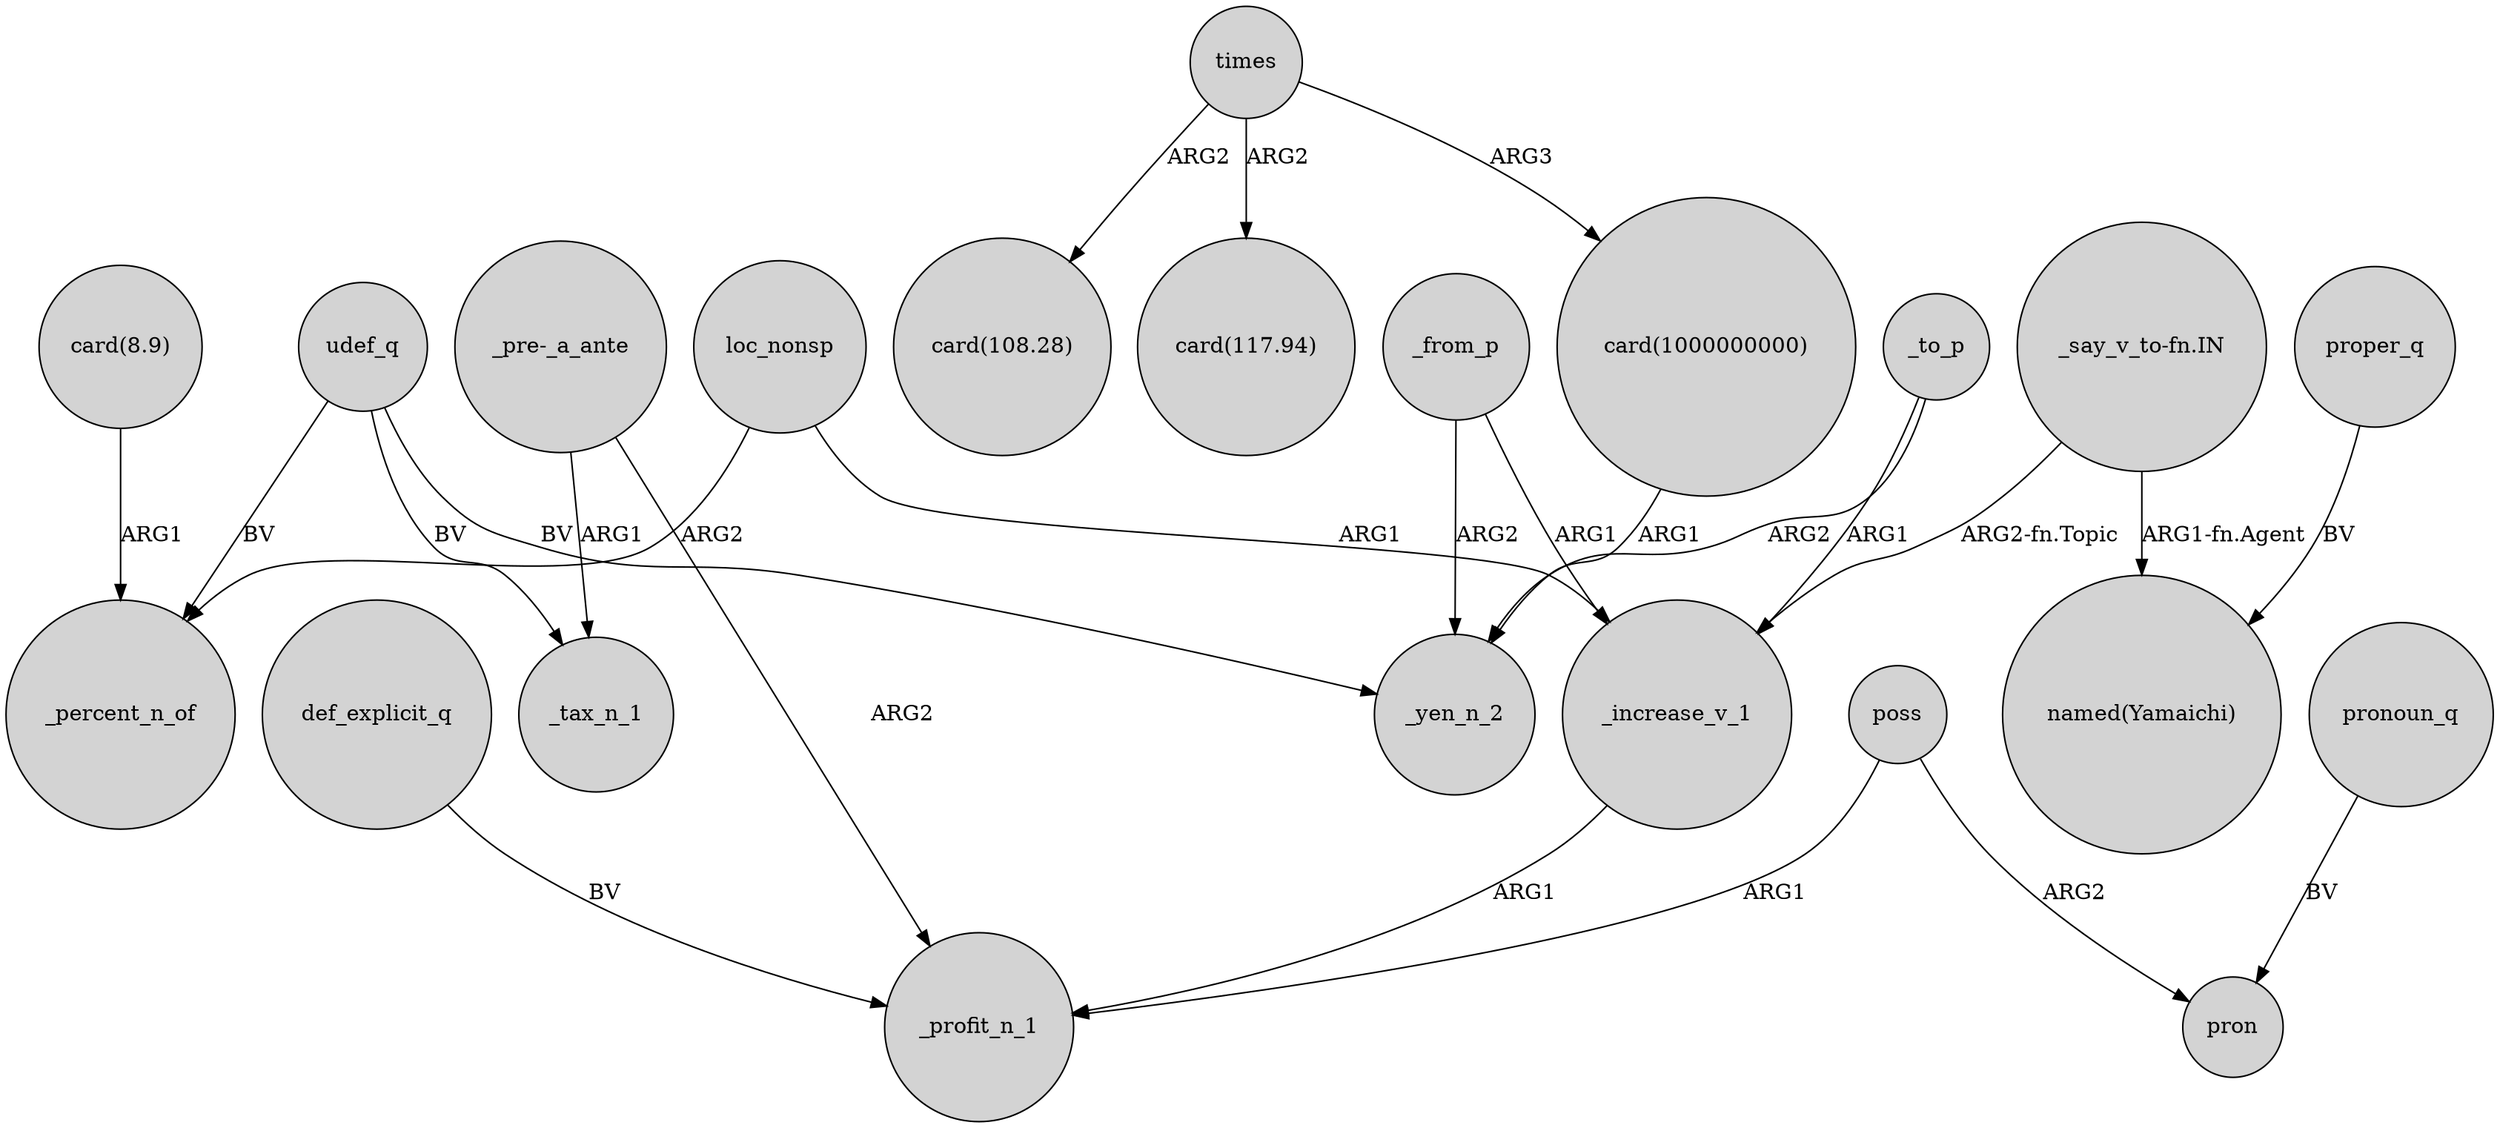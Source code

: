 digraph {
	node [shape=circle style=filled]
	udef_q -> _yen_n_2 [label=BV]
	"card(1000000000)" -> _yen_n_2 [label=ARG1]
	def_explicit_q -> _profit_n_1 [label=BV]
	"card(8.9)" -> _percent_n_of [label=ARG1]
	poss -> pron [label=ARG2]
	_from_p -> _increase_v_1 [label=ARG1]
	_increase_v_1 -> _profit_n_1 [label=ARG1]
	times -> "card(108.28)" [label=ARG2]
	"_pre-_a_ante" -> _tax_n_1 [label=ARG1]
	"_say_v_to-fn.IN" -> "named(Yamaichi)" [label="ARG1-fn.Agent"]
	times -> "card(117.94)" [label=ARG2]
	times -> "card(1000000000)" [label=ARG3]
	udef_q -> _tax_n_1 [label=BV]
	pronoun_q -> pron [label=BV]
	loc_nonsp -> _percent_n_of [label=ARG2]
	"_say_v_to-fn.IN" -> _increase_v_1 [label="ARG2-fn.Topic"]
	proper_q -> "named(Yamaichi)" [label=BV]
	loc_nonsp -> _increase_v_1 [label=ARG1]
	_to_p -> _yen_n_2 [label=ARG2]
	poss -> _profit_n_1 [label=ARG1]
	udef_q -> _percent_n_of [label=BV]
	_to_p -> _increase_v_1 [label=ARG1]
	_from_p -> _yen_n_2 [label=ARG2]
	"_pre-_a_ante" -> _profit_n_1 [label=ARG2]
}
